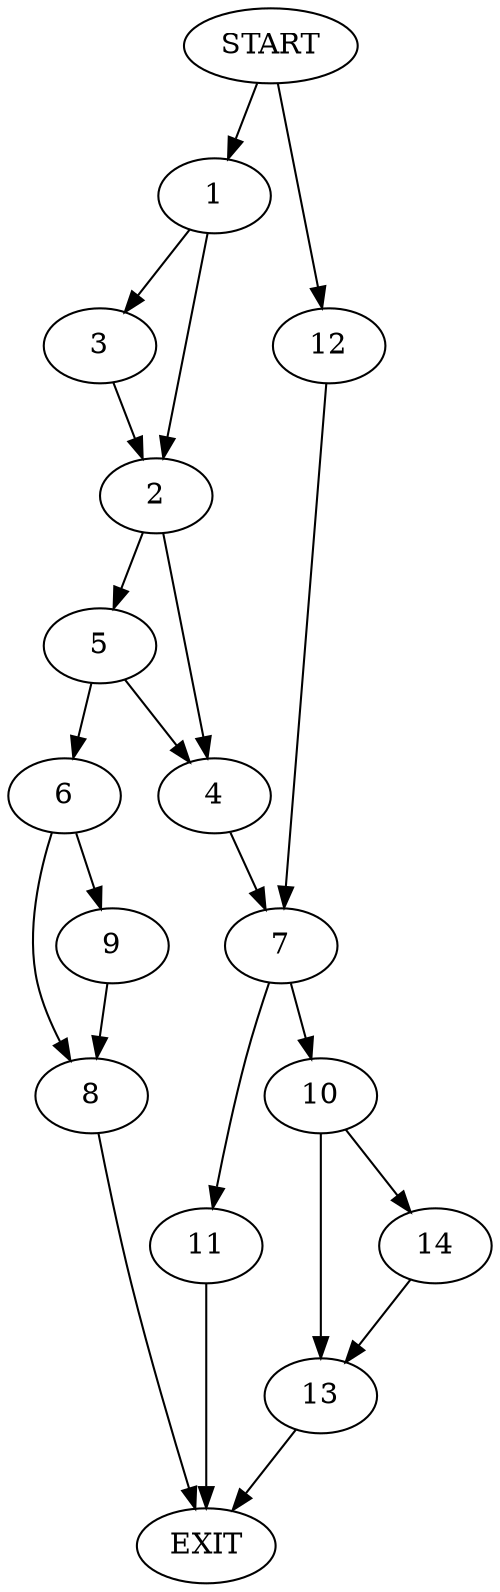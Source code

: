 digraph {
0 [label="START"]
15 [label="EXIT"]
0 -> 1
1 -> 2
1 -> 3
3 -> 2
2 -> 4
2 -> 5
5 -> 4
5 -> 6
4 -> 7
6 -> 8
6 -> 9
9 -> 8
8 -> 15
7 -> 10
7 -> 11
0 -> 12
12 -> 7
10 -> 13
10 -> 14
11 -> 15
13 -> 15
14 -> 13
}
